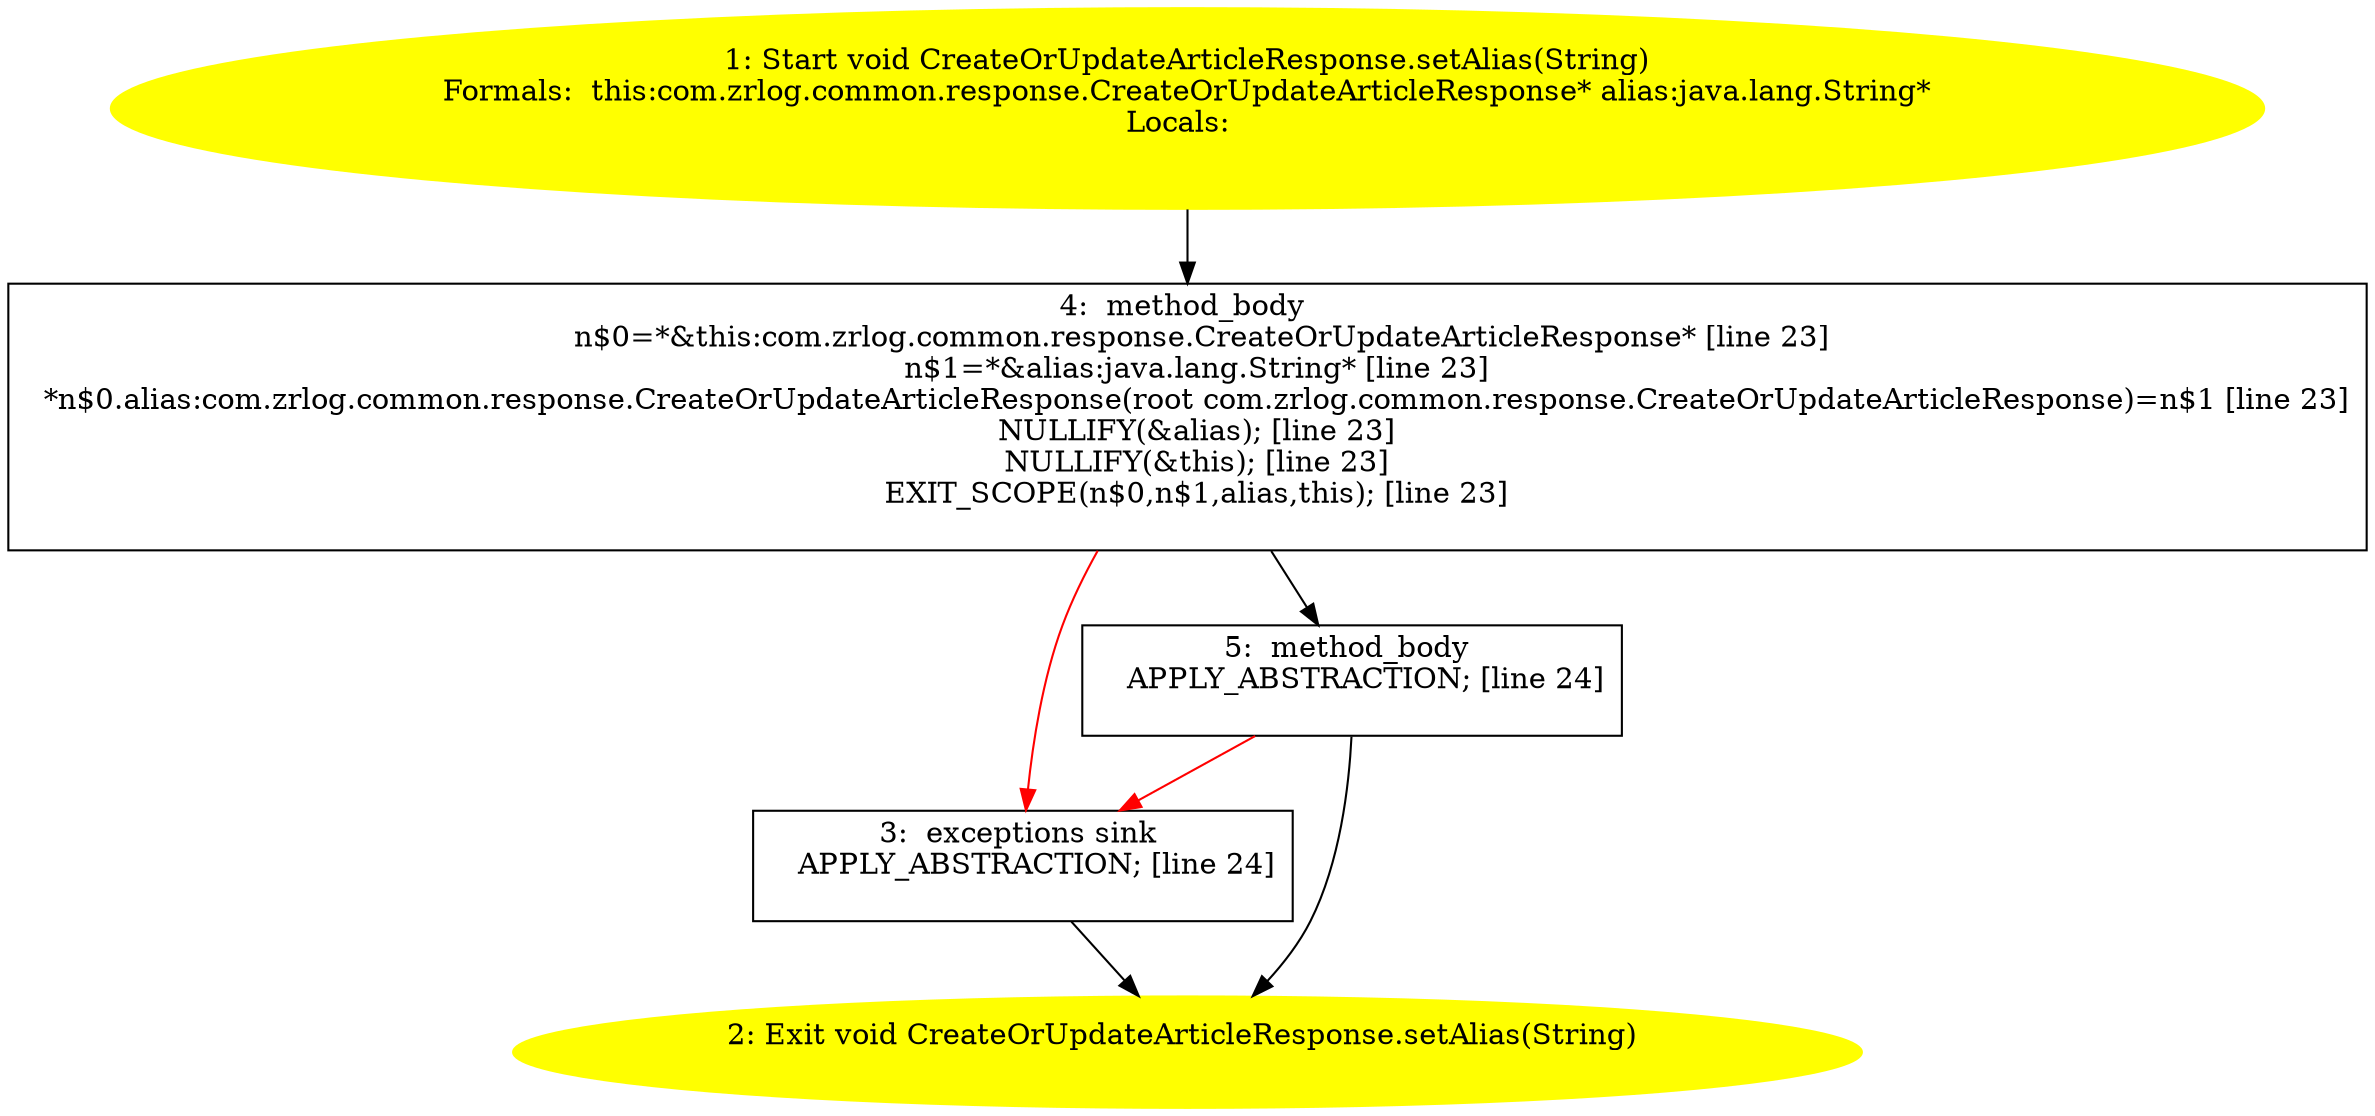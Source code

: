 /* @generated */
digraph cfg {
"com.zrlog.common.response.CreateOrUpdateArticleResponse.setAlias(java.lang.String):void.5b87e807f5c737ecbba175cc78315b04_1" [label="1: Start void CreateOrUpdateArticleResponse.setAlias(String)\nFormals:  this:com.zrlog.common.response.CreateOrUpdateArticleResponse* alias:java.lang.String*\nLocals:  \n  " color=yellow style=filled]
	

	 "com.zrlog.common.response.CreateOrUpdateArticleResponse.setAlias(java.lang.String):void.5b87e807f5c737ecbba175cc78315b04_1" -> "com.zrlog.common.response.CreateOrUpdateArticleResponse.setAlias(java.lang.String):void.5b87e807f5c737ecbba175cc78315b04_4" ;
"com.zrlog.common.response.CreateOrUpdateArticleResponse.setAlias(java.lang.String):void.5b87e807f5c737ecbba175cc78315b04_2" [label="2: Exit void CreateOrUpdateArticleResponse.setAlias(String) \n  " color=yellow style=filled]
	

"com.zrlog.common.response.CreateOrUpdateArticleResponse.setAlias(java.lang.String):void.5b87e807f5c737ecbba175cc78315b04_3" [label="3:  exceptions sink \n   APPLY_ABSTRACTION; [line 24]\n " shape="box"]
	

	 "com.zrlog.common.response.CreateOrUpdateArticleResponse.setAlias(java.lang.String):void.5b87e807f5c737ecbba175cc78315b04_3" -> "com.zrlog.common.response.CreateOrUpdateArticleResponse.setAlias(java.lang.String):void.5b87e807f5c737ecbba175cc78315b04_2" ;
"com.zrlog.common.response.CreateOrUpdateArticleResponse.setAlias(java.lang.String):void.5b87e807f5c737ecbba175cc78315b04_4" [label="4:  method_body \n   n$0=*&this:com.zrlog.common.response.CreateOrUpdateArticleResponse* [line 23]\n  n$1=*&alias:java.lang.String* [line 23]\n  *n$0.alias:com.zrlog.common.response.CreateOrUpdateArticleResponse(root com.zrlog.common.response.CreateOrUpdateArticleResponse)=n$1 [line 23]\n  NULLIFY(&alias); [line 23]\n  NULLIFY(&this); [line 23]\n  EXIT_SCOPE(n$0,n$1,alias,this); [line 23]\n " shape="box"]
	

	 "com.zrlog.common.response.CreateOrUpdateArticleResponse.setAlias(java.lang.String):void.5b87e807f5c737ecbba175cc78315b04_4" -> "com.zrlog.common.response.CreateOrUpdateArticleResponse.setAlias(java.lang.String):void.5b87e807f5c737ecbba175cc78315b04_5" ;
	 "com.zrlog.common.response.CreateOrUpdateArticleResponse.setAlias(java.lang.String):void.5b87e807f5c737ecbba175cc78315b04_4" -> "com.zrlog.common.response.CreateOrUpdateArticleResponse.setAlias(java.lang.String):void.5b87e807f5c737ecbba175cc78315b04_3" [color="red" ];
"com.zrlog.common.response.CreateOrUpdateArticleResponse.setAlias(java.lang.String):void.5b87e807f5c737ecbba175cc78315b04_5" [label="5:  method_body \n   APPLY_ABSTRACTION; [line 24]\n " shape="box"]
	

	 "com.zrlog.common.response.CreateOrUpdateArticleResponse.setAlias(java.lang.String):void.5b87e807f5c737ecbba175cc78315b04_5" -> "com.zrlog.common.response.CreateOrUpdateArticleResponse.setAlias(java.lang.String):void.5b87e807f5c737ecbba175cc78315b04_2" ;
	 "com.zrlog.common.response.CreateOrUpdateArticleResponse.setAlias(java.lang.String):void.5b87e807f5c737ecbba175cc78315b04_5" -> "com.zrlog.common.response.CreateOrUpdateArticleResponse.setAlias(java.lang.String):void.5b87e807f5c737ecbba175cc78315b04_3" [color="red" ];
}
